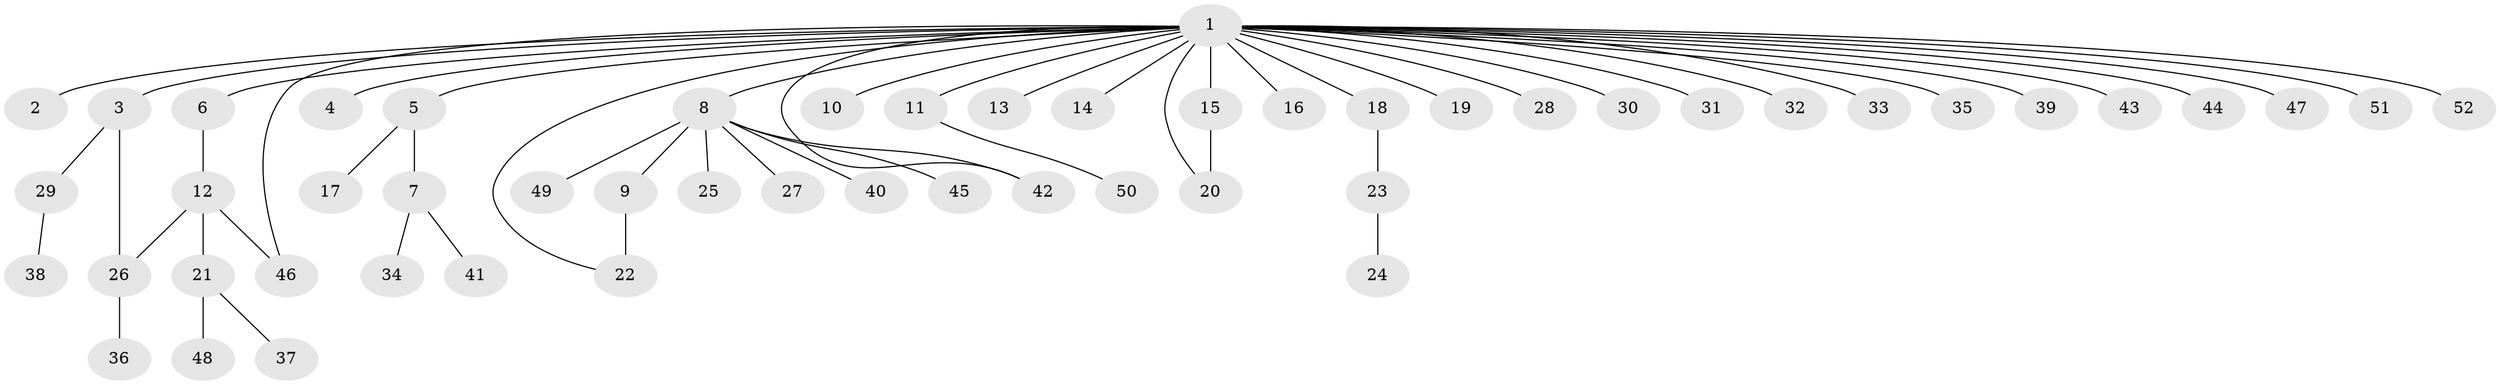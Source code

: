 // original degree distribution, {33: 0.011904761904761904, 1: 0.6071428571428571, 4: 0.047619047619047616, 2: 0.21428571428571427, 5: 0.011904761904761904, 3: 0.07142857142857142, 9: 0.011904761904761904, 6: 0.023809523809523808}
// Generated by graph-tools (version 1.1) at 2025/50/03/04/25 22:50:40]
// undirected, 52 vertices, 56 edges
graph export_dot {
  node [color=gray90,style=filled];
  1;
  2;
  3;
  4;
  5;
  6;
  7;
  8;
  9;
  10;
  11;
  12;
  13;
  14;
  15;
  16;
  17;
  18;
  19;
  20;
  21;
  22;
  23;
  24;
  25;
  26;
  27;
  28;
  29;
  30;
  31;
  32;
  33;
  34;
  35;
  36;
  37;
  38;
  39;
  40;
  41;
  42;
  43;
  44;
  45;
  46;
  47;
  48;
  49;
  50;
  51;
  52;
  1 -- 2 [weight=1.0];
  1 -- 3 [weight=1.0];
  1 -- 4 [weight=1.0];
  1 -- 5 [weight=1.0];
  1 -- 6 [weight=1.0];
  1 -- 8 [weight=1.0];
  1 -- 10 [weight=1.0];
  1 -- 11 [weight=1.0];
  1 -- 13 [weight=1.0];
  1 -- 14 [weight=1.0];
  1 -- 15 [weight=1.0];
  1 -- 16 [weight=1.0];
  1 -- 18 [weight=1.0];
  1 -- 19 [weight=1.0];
  1 -- 20 [weight=2.0];
  1 -- 22 [weight=1.0];
  1 -- 28 [weight=1.0];
  1 -- 30 [weight=1.0];
  1 -- 31 [weight=1.0];
  1 -- 32 [weight=1.0];
  1 -- 33 [weight=1.0];
  1 -- 35 [weight=1.0];
  1 -- 39 [weight=1.0];
  1 -- 42 [weight=1.0];
  1 -- 43 [weight=1.0];
  1 -- 44 [weight=1.0];
  1 -- 46 [weight=1.0];
  1 -- 47 [weight=1.0];
  1 -- 51 [weight=1.0];
  1 -- 52 [weight=1.0];
  3 -- 26 [weight=1.0];
  3 -- 29 [weight=1.0];
  5 -- 7 [weight=1.0];
  5 -- 17 [weight=2.0];
  6 -- 12 [weight=1.0];
  7 -- 34 [weight=1.0];
  7 -- 41 [weight=1.0];
  8 -- 9 [weight=1.0];
  8 -- 25 [weight=1.0];
  8 -- 27 [weight=1.0];
  8 -- 40 [weight=1.0];
  8 -- 42 [weight=1.0];
  8 -- 45 [weight=1.0];
  8 -- 49 [weight=1.0];
  9 -- 22 [weight=4.0];
  11 -- 50 [weight=1.0];
  12 -- 21 [weight=1.0];
  12 -- 26 [weight=1.0];
  12 -- 46 [weight=2.0];
  15 -- 20 [weight=1.0];
  18 -- 23 [weight=1.0];
  21 -- 37 [weight=1.0];
  21 -- 48 [weight=1.0];
  23 -- 24 [weight=2.0];
  26 -- 36 [weight=1.0];
  29 -- 38 [weight=1.0];
}
